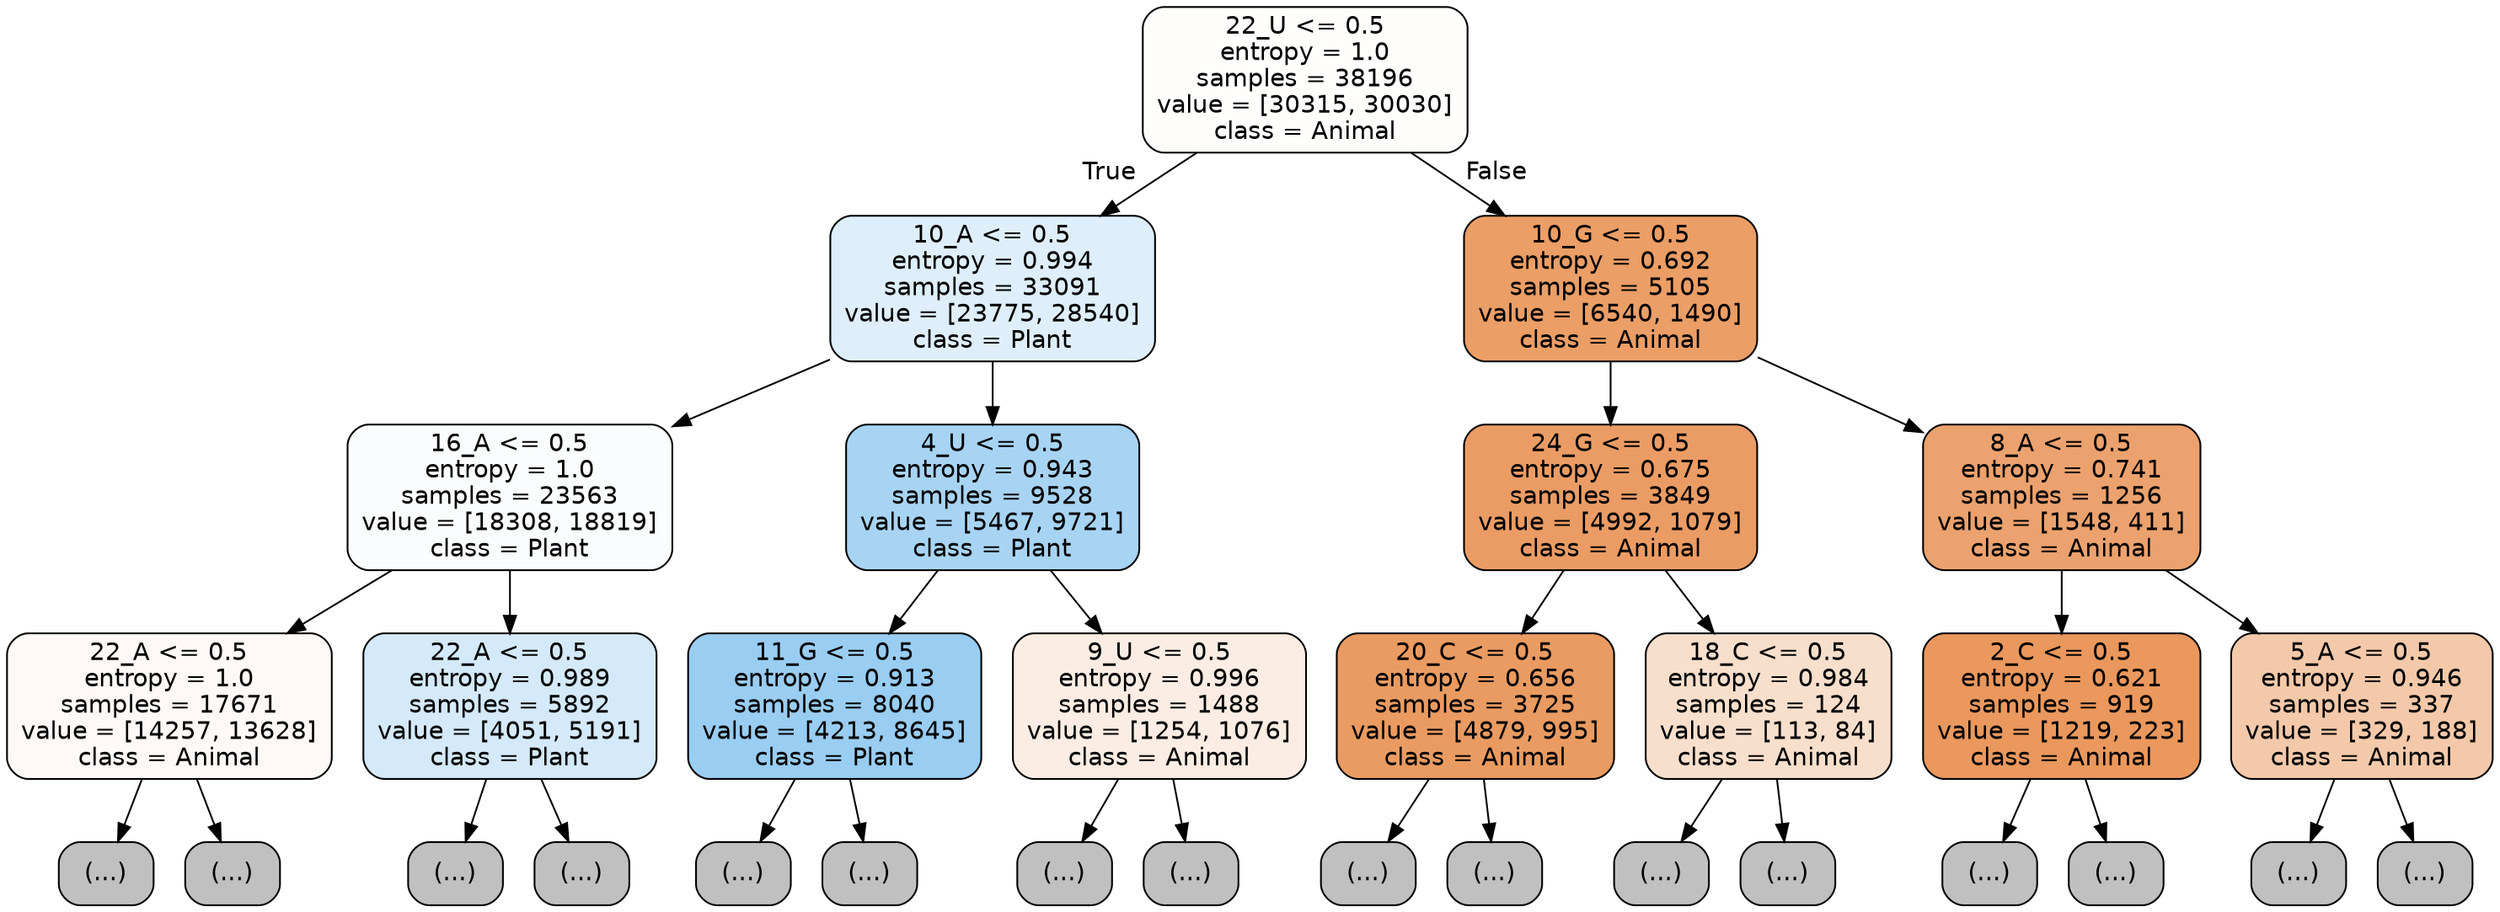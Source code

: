 digraph Tree {
node [shape=box, style="filled, rounded", color="black", fontname="helvetica"] ;
edge [fontname="helvetica"] ;
0 [label="22_U <= 0.5\nentropy = 1.0\nsamples = 38196\nvalue = [30315, 30030]\nclass = Animal", fillcolor="#fffefd"] ;
1 [label="10_A <= 0.5\nentropy = 0.994\nsamples = 33091\nvalue = [23775, 28540]\nclass = Plant", fillcolor="#deeffb"] ;
0 -> 1 [labeldistance=2.5, labelangle=45, headlabel="True"] ;
2 [label="16_A <= 0.5\nentropy = 1.0\nsamples = 23563\nvalue = [18308, 18819]\nclass = Plant", fillcolor="#fafcfe"] ;
1 -> 2 ;
3 [label="22_A <= 0.5\nentropy = 1.0\nsamples = 17671\nvalue = [14257, 13628]\nclass = Animal", fillcolor="#fef9f6"] ;
2 -> 3 ;
4 [label="(...)", fillcolor="#C0C0C0"] ;
3 -> 4 ;
7627 [label="(...)", fillcolor="#C0C0C0"] ;
3 -> 7627 ;
8690 [label="22_A <= 0.5\nentropy = 0.989\nsamples = 5892\nvalue = [4051, 5191]\nclass = Plant", fillcolor="#d4e9f9"] ;
2 -> 8690 ;
8691 [label="(...)", fillcolor="#C0C0C0"] ;
8690 -> 8691 ;
10952 [label="(...)", fillcolor="#C0C0C0"] ;
8690 -> 10952 ;
11349 [label="4_U <= 0.5\nentropy = 0.943\nsamples = 9528\nvalue = [5467, 9721]\nclass = Plant", fillcolor="#a8d4f4"] ;
1 -> 11349 ;
11350 [label="11_G <= 0.5\nentropy = 0.913\nsamples = 8040\nvalue = [4213, 8645]\nclass = Plant", fillcolor="#99cdf2"] ;
11349 -> 11350 ;
11351 [label="(...)", fillcolor="#C0C0C0"] ;
11350 -> 11351 ;
13166 [label="(...)", fillcolor="#C0C0C0"] ;
11350 -> 13166 ;
14075 [label="9_U <= 0.5\nentropy = 0.996\nsamples = 1488\nvalue = [1254, 1076]\nclass = Animal", fillcolor="#fbede3"] ;
11349 -> 14075 ;
14076 [label="(...)", fillcolor="#C0C0C0"] ;
14075 -> 14076 ;
14725 [label="(...)", fillcolor="#C0C0C0"] ;
14075 -> 14725 ;
14906 [label="10_G <= 0.5\nentropy = 0.692\nsamples = 5105\nvalue = [6540, 1490]\nclass = Animal", fillcolor="#eb9e66"] ;
0 -> 14906 [labeldistance=2.5, labelangle=-45, headlabel="False"] ;
14907 [label="24_G <= 0.5\nentropy = 0.675\nsamples = 3849\nvalue = [4992, 1079]\nclass = Animal", fillcolor="#eb9c64"] ;
14906 -> 14907 ;
14908 [label="20_C <= 0.5\nentropy = 0.656\nsamples = 3725\nvalue = [4879, 995]\nclass = Animal", fillcolor="#ea9b61"] ;
14907 -> 14908 ;
14909 [label="(...)", fillcolor="#C0C0C0"] ;
14908 -> 14909 ;
16024 [label="(...)", fillcolor="#C0C0C0"] ;
14908 -> 16024 ;
16395 [label="18_C <= 0.5\nentropy = 0.984\nsamples = 124\nvalue = [113, 84]\nclass = Animal", fillcolor="#f8dfcc"] ;
14907 -> 16395 ;
16396 [label="(...)", fillcolor="#C0C0C0"] ;
16395 -> 16396 ;
16439 [label="(...)", fillcolor="#C0C0C0"] ;
16395 -> 16439 ;
16458 [label="8_A <= 0.5\nentropy = 0.741\nsamples = 1256\nvalue = [1548, 411]\nclass = Animal", fillcolor="#eca26e"] ;
14906 -> 16458 ;
16459 [label="2_C <= 0.5\nentropy = 0.621\nsamples = 919\nvalue = [1219, 223]\nclass = Animal", fillcolor="#ea985d"] ;
16458 -> 16459 ;
16460 [label="(...)", fillcolor="#C0C0C0"] ;
16459 -> 16460 ;
16753 [label="(...)", fillcolor="#C0C0C0"] ;
16459 -> 16753 ;
16826 [label="5_A <= 0.5\nentropy = 0.946\nsamples = 337\nvalue = [329, 188]\nclass = Animal", fillcolor="#f4c9aa"] ;
16458 -> 16826 ;
16827 [label="(...)", fillcolor="#C0C0C0"] ;
16826 -> 16827 ;
16950 [label="(...)", fillcolor="#C0C0C0"] ;
16826 -> 16950 ;
}